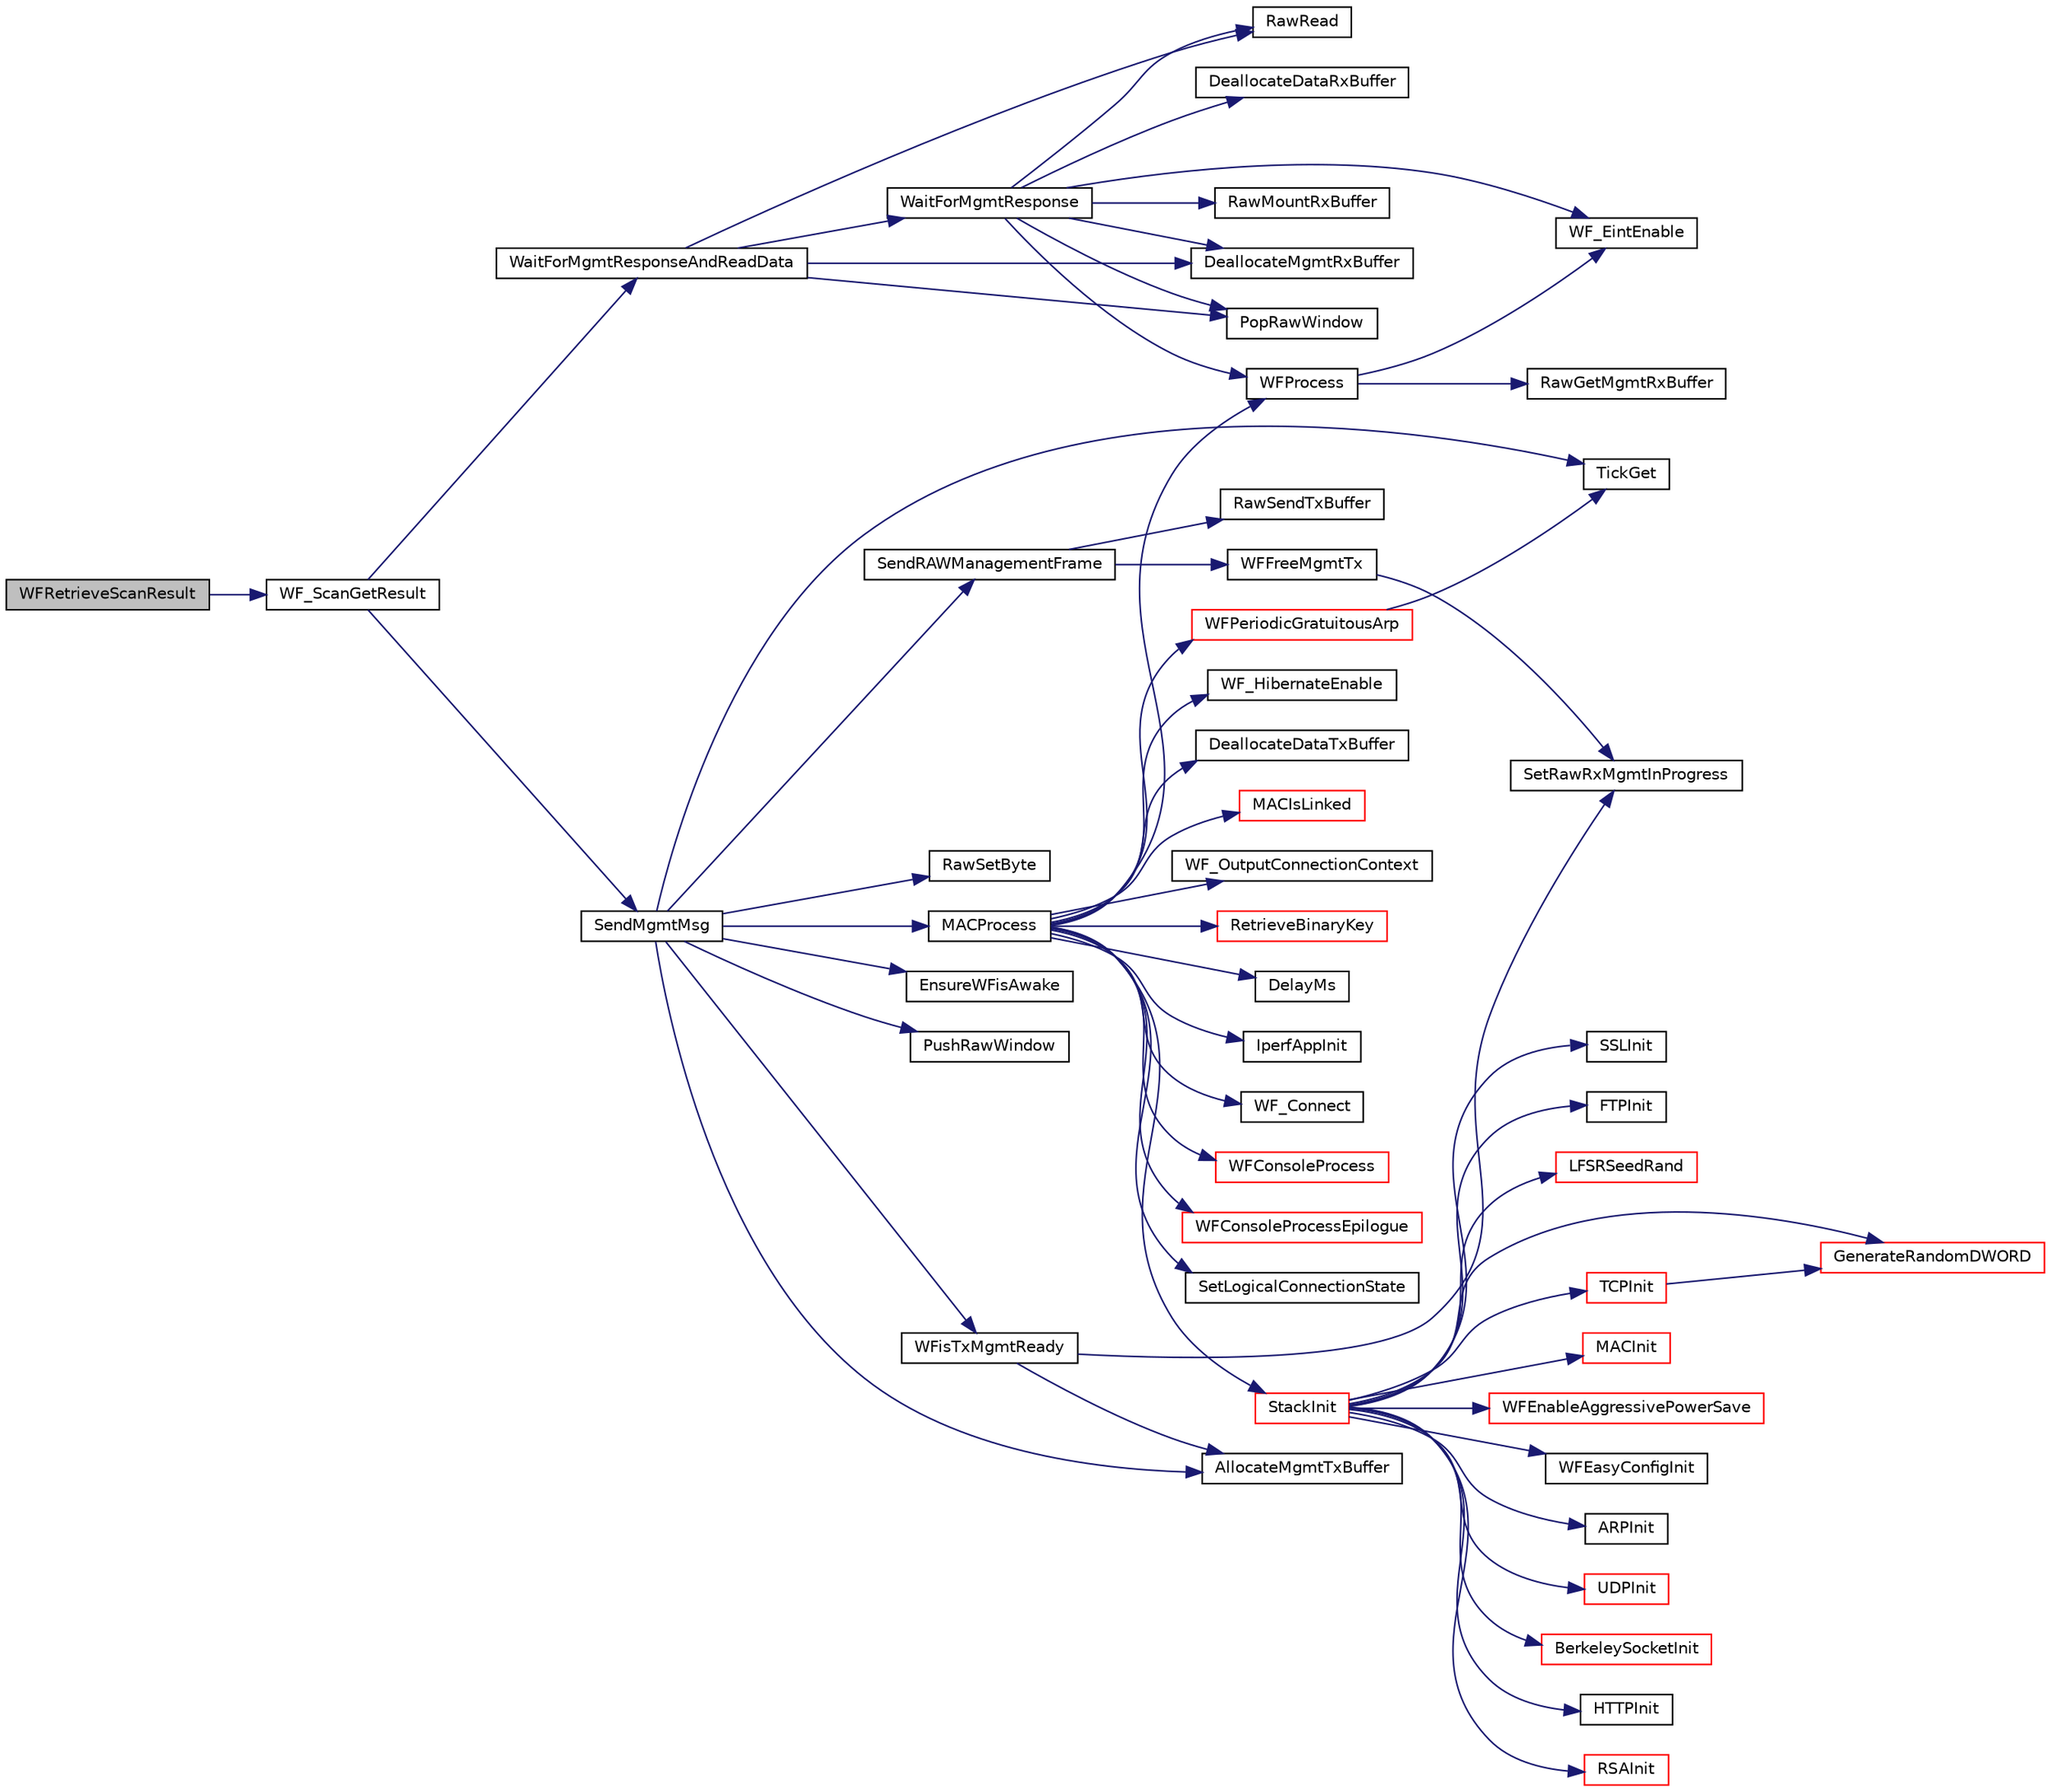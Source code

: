 digraph "WFRetrieveScanResult"
{
  edge [fontname="Helvetica",fontsize="10",labelfontname="Helvetica",labelfontsize="10"];
  node [fontname="Helvetica",fontsize="10",shape=record];
  rankdir="LR";
  Node1 [label="WFRetrieveScanResult",height=0.2,width=0.4,color="black", fillcolor="grey75", style="filled", fontcolor="black"];
  Node1 -> Node2 [color="midnightblue",fontsize="10",style="solid"];
  Node2 [label="WF_ScanGetResult",height=0.2,width=0.4,color="black", fillcolor="white", style="filled",URL="$_w_f_api_8h.html#a929ec53277442e432dfbb2ff9ed04260"];
  Node2 -> Node3 [color="midnightblue",fontsize="10",style="solid"];
  Node3 [label="SendMgmtMsg",height=0.2,width=0.4,color="black", fillcolor="white", style="filled",URL="$_w_f_mgmt_msg_8h.html#a7a2761b3bd45a00435d7ea3ec7dec75d"];
  Node3 -> Node4 [color="midnightblue",fontsize="10",style="solid"];
  Node4 [label="EnsureWFisAwake",height=0.2,width=0.4,color="black", fillcolor="white", style="filled",URL="$_w_f_driver_prv_8h.html#a967067df584a596445a8bc793df7933e"];
  Node3 -> Node5 [color="midnightblue",fontsize="10",style="solid"];
  Node5 [label="PushRawWindow",height=0.2,width=0.4,color="black", fillcolor="white", style="filled",URL="$_w_f_raw_8h.html#a8049404d577b086ace237d9aa6fd882e"];
  Node3 -> Node6 [color="midnightblue",fontsize="10",style="solid"];
  Node6 [label="TickGet",height=0.2,width=0.4,color="black", fillcolor="white", style="filled",URL="$_tick_8h.html#a035d1d3f8afdca7abedf588ee1b20af0"];
  Node3 -> Node7 [color="midnightblue",fontsize="10",style="solid"];
  Node7 [label="WFisTxMgmtReady",height=0.2,width=0.4,color="black", fillcolor="white", style="filled",URL="$_w_f_mgmt_msg_8h.html#a746e911a5715ea95de63462d6397c188"];
  Node7 -> Node8 [color="midnightblue",fontsize="10",style="solid"];
  Node8 [label="AllocateMgmtTxBuffer",height=0.2,width=0.4,color="black", fillcolor="white", style="filled",URL="$_w_f_raw_8h.html#ae9024b5547d799ae34eeddc7641c3a57"];
  Node7 -> Node9 [color="midnightblue",fontsize="10",style="solid"];
  Node9 [label="SetRawRxMgmtInProgress",height=0.2,width=0.4,color="black", fillcolor="white", style="filled",URL="$_w_f_mac_8c.html#a6539d1b42f7a5873ebfe9486e8ec961b"];
  Node3 -> Node10 [color="midnightblue",fontsize="10",style="solid"];
  Node10 [label="MACProcess",height=0.2,width=0.4,color="black", fillcolor="white", style="filled",URL="$_m_a_c_8h.html#a74c4ae494d118879a5d3798a74c3b905"];
  Node10 -> Node11 [color="midnightblue",fontsize="10",style="solid"];
  Node11 [label="WFProcess",height=0.2,width=0.4,color="black", fillcolor="white", style="filled",URL="$_w_f_api_8h.html#ab40c33ce57709d716eea07a0a76b16dd"];
  Node11 -> Node12 [color="midnightblue",fontsize="10",style="solid"];
  Node12 [label="RawGetMgmtRxBuffer",height=0.2,width=0.4,color="black", fillcolor="white", style="filled",URL="$_w_f_raw_8h.html#ad4dc4ee21d997183f947293c0a52d293"];
  Node11 -> Node13 [color="midnightblue",fontsize="10",style="solid"];
  Node13 [label="WF_EintEnable",height=0.2,width=0.4,color="black", fillcolor="white", style="filled",URL="$_w_f_api_8h.html#a939bc519999b13755ac6af4911d8fffb"];
  Node10 -> Node14 [color="midnightblue",fontsize="10",style="solid"];
  Node14 [label="DelayMs",height=0.2,width=0.4,color="black", fillcolor="white", style="filled",URL="$_time_delay_8c.html#ac0fb282a454001ee1813601dbb9f1bed"];
  Node10 -> Node15 [color="midnightblue",fontsize="10",style="solid"];
  Node15 [label="StackInit",height=0.2,width=0.4,color="red", fillcolor="white", style="filled",URL="$_stack_tsk_8h.html#af71915a2bb239ba8607e939c5943eb59"];
  Node15 -> Node16 [color="midnightblue",fontsize="10",style="solid"];
  Node16 [label="LFSRSeedRand",height=0.2,width=0.4,color="red", fillcolor="white", style="filled",URL="$_helpers_8h.html#a4cbb98a43546f70ea01fbf5408e72540"];
  Node15 -> Node17 [color="midnightblue",fontsize="10",style="solid"];
  Node17 [label="GenerateRandomDWORD",height=0.2,width=0.4,color="red", fillcolor="white", style="filled",URL="$_helpers_8h.html#ab9a87e9fa459e39748e35e7b700077ed"];
  Node15 -> Node18 [color="midnightblue",fontsize="10",style="solid"];
  Node18 [label="MACInit",height=0.2,width=0.4,color="red", fillcolor="white", style="filled",URL="$_m_a_c_8h.html#a26cccc5919dcabb5777c3f6127648e9f"];
  Node15 -> Node19 [color="midnightblue",fontsize="10",style="solid"];
  Node19 [label="WFEnableAggressivePowerSave",height=0.2,width=0.4,color="red", fillcolor="white", style="filled",URL="$_w_f_mgmt_msg_8h.html#a0edd042310380fe3dd6a980abae84d16"];
  Node15 -> Node20 [color="midnightblue",fontsize="10",style="solid"];
  Node20 [label="WFEasyConfigInit",height=0.2,width=0.4,color="black", fillcolor="white", style="filled",URL="$_w_f_easy_config_8h.html#a216cf2166ac0176543e31134b63c6169"];
  Node15 -> Node21 [color="midnightblue",fontsize="10",style="solid"];
  Node21 [label="ARPInit",height=0.2,width=0.4,color="black", fillcolor="white", style="filled",URL="$_a_r_p_8h.html#a3cfc3a5e8219655fda663e05975b5db9"];
  Node15 -> Node22 [color="midnightblue",fontsize="10",style="solid"];
  Node22 [label="UDPInit",height=0.2,width=0.4,color="red", fillcolor="white", style="filled",URL="$_u_d_p_8h.html#a26be5362fd254b256ce49813760578ad"];
  Node15 -> Node23 [color="midnightblue",fontsize="10",style="solid"];
  Node23 [label="TCPInit",height=0.2,width=0.4,color="red", fillcolor="white", style="filled",URL="$_t_c_p_8h.html#aa14ab130bfd7824b97f571fe55139fc4"];
  Node23 -> Node17 [color="midnightblue",fontsize="10",style="solid"];
  Node15 -> Node24 [color="midnightblue",fontsize="10",style="solid"];
  Node24 [label="BerkeleySocketInit",height=0.2,width=0.4,color="red", fillcolor="white", style="filled",URL="$_berkeley_a_p_i_8h.html#a45a368cee3d8258e84f073890e86bf7f"];
  Node15 -> Node25 [color="midnightblue",fontsize="10",style="solid"];
  Node25 [label="HTTPInit",height=0.2,width=0.4,color="black", fillcolor="white", style="filled",URL="$___h_t_t_p2_8h.html#aee23d8df952c3c1a8466ce016e809d82"];
  Node15 -> Node26 [color="midnightblue",fontsize="10",style="solid"];
  Node26 [label="RSAInit",height=0.2,width=0.4,color="red", fillcolor="white", style="filled",URL="$_r_s_a_8h.html#aba0b39b1a461d50e0dc316b1ed3e1b21"];
  Node15 -> Node27 [color="midnightblue",fontsize="10",style="solid"];
  Node27 [label="SSLInit",height=0.2,width=0.4,color="black", fillcolor="white", style="filled",URL="$_s_s_l_8h.html#afcc6e2304cadd1aeded220c6e9b751a2"];
  Node15 -> Node28 [color="midnightblue",fontsize="10",style="solid"];
  Node28 [label="FTPInit",height=0.2,width=0.4,color="black", fillcolor="white", style="filled",URL="$_f_t_p_8h.html#a0a66c794d89e25e1a477229f941e2615"];
  Node10 -> Node29 [color="midnightblue",fontsize="10",style="solid"];
  Node29 [label="IperfAppInit",height=0.2,width=0.4,color="black", fillcolor="white", style="filled",URL="$_w_f_init_8c.html#a38aa9b3b13b9e93302e6401bf09bed4b"];
  Node10 -> Node30 [color="midnightblue",fontsize="10",style="solid"];
  Node30 [label="WF_Connect",height=0.2,width=0.4,color="black", fillcolor="white", style="filled",URL="$_w_f_mac_8c.html#a112a0c7a8a37f72cab76a6fcd3f4a4e1"];
  Node10 -> Node31 [color="midnightblue",fontsize="10",style="solid"];
  Node31 [label="WFConsoleProcess",height=0.2,width=0.4,color="red", fillcolor="white", style="filled",URL="$_w_f_console_8h.html#a08bebeac07c49ec2d103d7eda5841a4b"];
  Node10 -> Node32 [color="midnightblue",fontsize="10",style="solid"];
  Node32 [label="WFConsoleProcessEpilogue",height=0.2,width=0.4,color="red", fillcolor="white", style="filled",URL="$_w_f_console_8h.html#a780a76e11294990a58b6c71c2f7948bd"];
  Node10 -> Node33 [color="midnightblue",fontsize="10",style="solid"];
  Node33 [label="SetLogicalConnectionState",height=0.2,width=0.4,color="black", fillcolor="white", style="filled",URL="$_w_f_driver_prv_8h.html#ae39f2dfabbf317721b95c85563aa02ab"];
  Node10 -> Node34 [color="midnightblue",fontsize="10",style="solid"];
  Node34 [label="WF_HibernateEnable",height=0.2,width=0.4,color="black", fillcolor="white", style="filled",URL="$_w_f_api_8h.html#af5cd4475b565b7846c3d27dd65b97d46"];
  Node10 -> Node35 [color="midnightblue",fontsize="10",style="solid"];
  Node35 [label="DeallocateDataTxBuffer",height=0.2,width=0.4,color="black", fillcolor="white", style="filled",URL="$_w_f_raw_8h.html#a270fb0e2bd37af95849fe1123203bef5"];
  Node10 -> Node36 [color="midnightblue",fontsize="10",style="solid"];
  Node36 [label="WFPeriodicGratuitousArp",height=0.2,width=0.4,color="red", fillcolor="white", style="filled",URL="$_w_f_mac_8c.html#a1570c09fc866aec85a413c831e292fda"];
  Node36 -> Node6 [color="midnightblue",fontsize="10",style="solid"];
  Node10 -> Node37 [color="midnightblue",fontsize="10",style="solid"];
  Node37 [label="MACIsLinked",height=0.2,width=0.4,color="red", fillcolor="white", style="filled",URL="$_w_f_mac__24_g_8c.html#a0b700fbc3ad2a6c7c389026bfd38e0f1"];
  Node10 -> Node38 [color="midnightblue",fontsize="10",style="solid"];
  Node38 [label="WF_OutputConnectionContext",height=0.2,width=0.4,color="black", fillcolor="white", style="filled",URL="$_w_f_mac__24_g_8c.html#acc1c001c9f03fdf84e96825635f466f4"];
  Node10 -> Node39 [color="midnightblue",fontsize="10",style="solid"];
  Node39 [label="RetrieveBinaryKey",height=0.2,width=0.4,color="red", fillcolor="white", style="filled",URL="$_w_f_mac__24_g_8c.html#a7fb5adc7bc64ab3c4663821580ca90b4"];
  Node3 -> Node40 [color="midnightblue",fontsize="10",style="solid"];
  Node40 [label="RawSetByte",height=0.2,width=0.4,color="black", fillcolor="white", style="filled",URL="$_w_f_raw_8h.html#a080df0a533459a28bfccb89781df5e3a"];
  Node3 -> Node41 [color="midnightblue",fontsize="10",style="solid"];
  Node41 [label="SendRAWManagementFrame",height=0.2,width=0.4,color="black", fillcolor="white", style="filled",URL="$_w_f_mgmt_msg_8h.html#adf3fd3449cb04ccdc635af8befe14e56"];
  Node41 -> Node42 [color="midnightblue",fontsize="10",style="solid"];
  Node42 [label="RawSendTxBuffer",height=0.2,width=0.4,color="black", fillcolor="white", style="filled",URL="$_w_f_raw_8h.html#a16c4aa8238b4dec33fe41a8e09674112"];
  Node41 -> Node43 [color="midnightblue",fontsize="10",style="solid"];
  Node43 [label="WFFreeMgmtTx",height=0.2,width=0.4,color="black", fillcolor="white", style="filled",URL="$_w_f_mac_8c.html#a2636efe10ae51328a2b96d21501bdc51"];
  Node43 -> Node9 [color="midnightblue",fontsize="10",style="solid"];
  Node3 -> Node8 [color="midnightblue",fontsize="10",style="solid"];
  Node2 -> Node44 [color="midnightblue",fontsize="10",style="solid"];
  Node44 [label="WaitForMgmtResponseAndReadData",height=0.2,width=0.4,color="black", fillcolor="white", style="filled",URL="$_w_f_mgmt_msg_8h.html#ae72046bc4f3b88d6c6357af96164fa3b"];
  Node44 -> Node45 [color="midnightblue",fontsize="10",style="solid"];
  Node45 [label="WaitForMgmtResponse",height=0.2,width=0.4,color="black", fillcolor="white", style="filled",URL="$_w_f_mgmt_msg_8c.html#a55e056cb81b89b6d74963951bcfdf5ae"];
  Node45 -> Node11 [color="midnightblue",fontsize="10",style="solid"];
  Node45 -> Node46 [color="midnightblue",fontsize="10",style="solid"];
  Node46 [label="RawMountRxBuffer",height=0.2,width=0.4,color="black", fillcolor="white", style="filled",URL="$_w_f_raw_8h.html#abad9b6e42aa974dc86e7dd842911e2c5"];
  Node45 -> Node47 [color="midnightblue",fontsize="10",style="solid"];
  Node47 [label="DeallocateDataRxBuffer",height=0.2,width=0.4,color="black", fillcolor="white", style="filled",URL="$_w_f_raw_8h.html#a61c8aa69bc80ab5110a6b84d50bacced"];
  Node45 -> Node13 [color="midnightblue",fontsize="10",style="solid"];
  Node45 -> Node48 [color="midnightblue",fontsize="10",style="solid"];
  Node48 [label="RawRead",height=0.2,width=0.4,color="black", fillcolor="white", style="filled",URL="$_w_f_raw_8h.html#a80553d24a57673724467c812b2a00d7b"];
  Node45 -> Node49 [color="midnightblue",fontsize="10",style="solid"];
  Node49 [label="DeallocateMgmtRxBuffer",height=0.2,width=0.4,color="black", fillcolor="white", style="filled",URL="$_w_f_raw_8h.html#a479447fe09e853821ff2f38755885164"];
  Node45 -> Node50 [color="midnightblue",fontsize="10",style="solid"];
  Node50 [label="PopRawWindow",height=0.2,width=0.4,color="black", fillcolor="white", style="filled",URL="$_w_f_raw_8h.html#ae50feb41702ee7a5f6ab679e87d364ba"];
  Node44 -> Node48 [color="midnightblue",fontsize="10",style="solid"];
  Node44 -> Node49 [color="midnightblue",fontsize="10",style="solid"];
  Node44 -> Node50 [color="midnightblue",fontsize="10",style="solid"];
}
